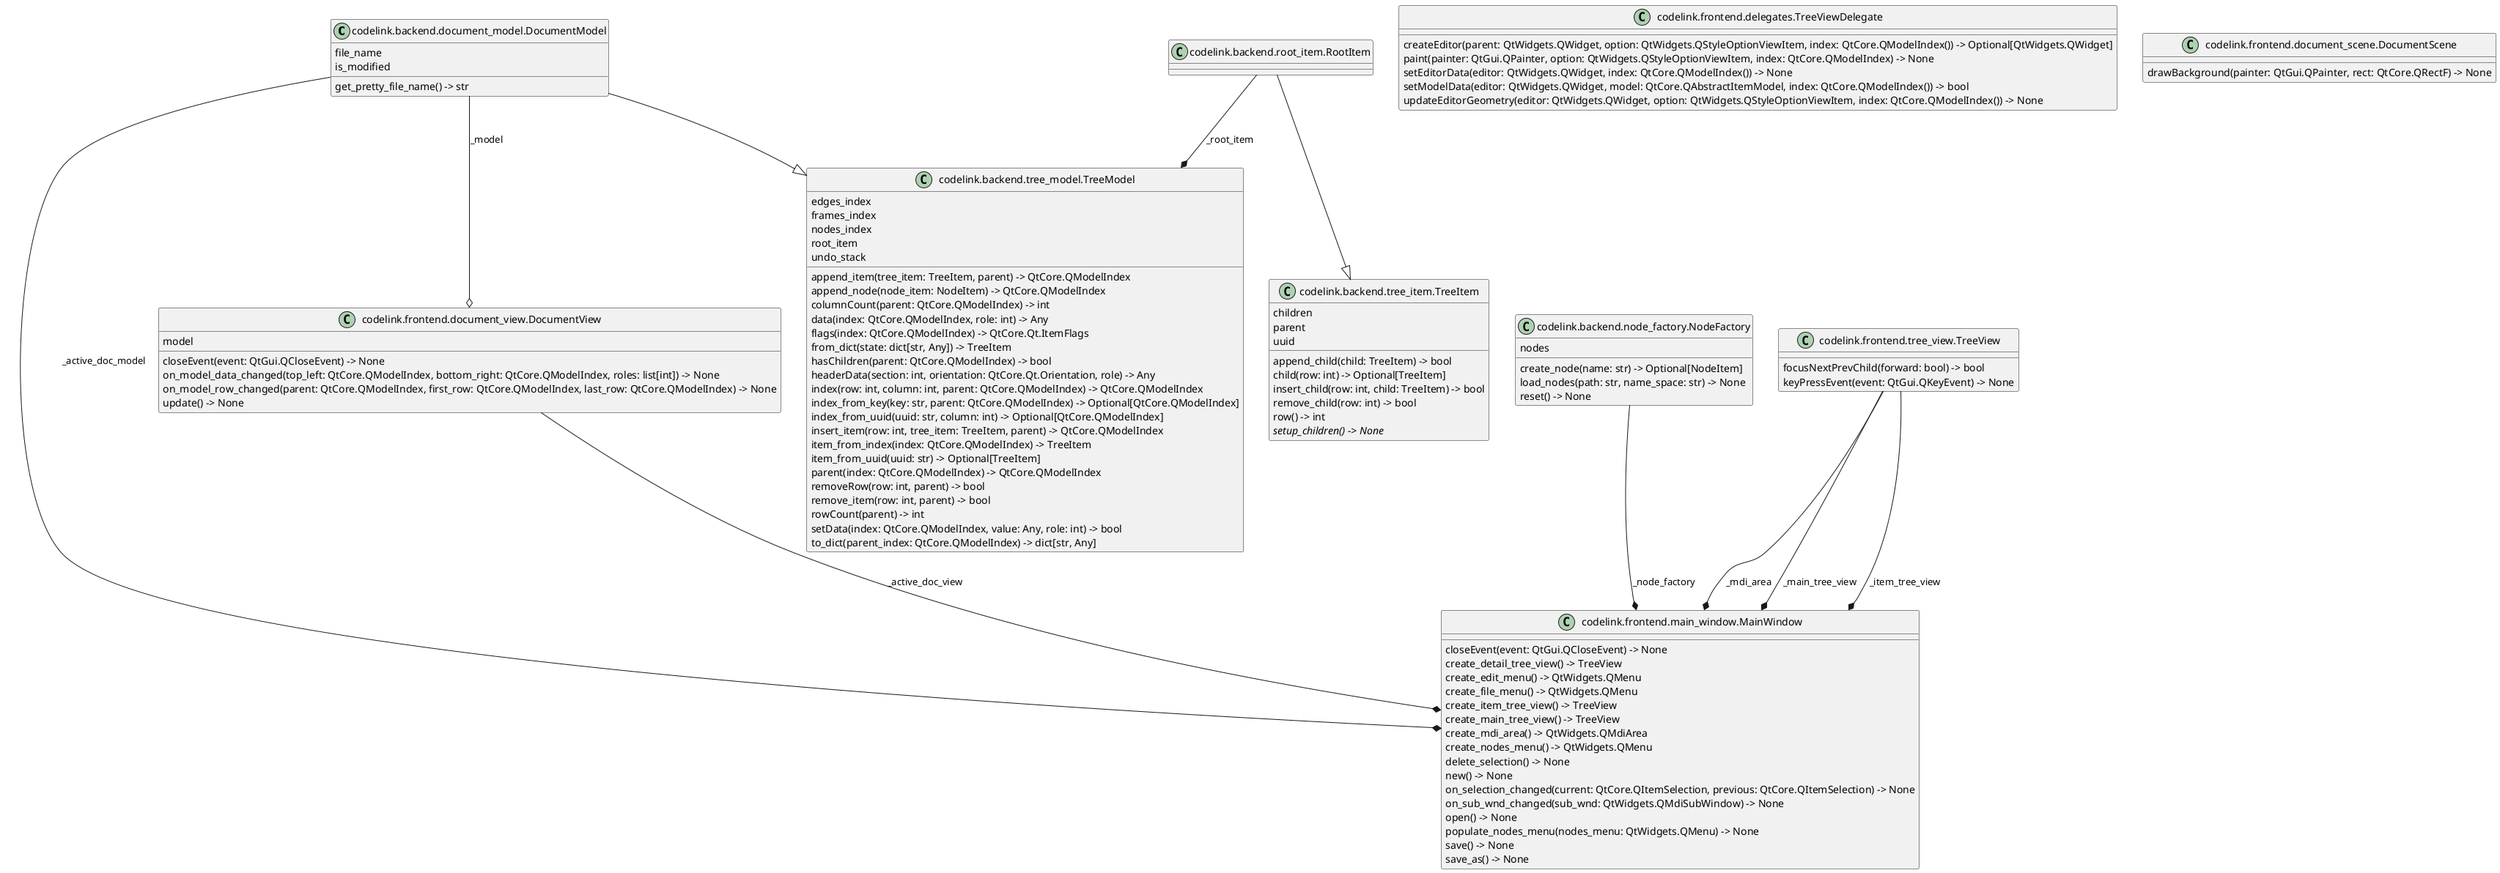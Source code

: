@startuml classes
set namespaceSeparator none
class "codelink.backend.document_model.DocumentModel" as codelink.backend.document_model.DocumentModel {
  file_name
  is_modified
  get_pretty_file_name() -> str
}
class "codelink.backend.node_factory.NodeFactory" as codelink.backend.node_factory.NodeFactory {
  nodes
  create_node(name: str) -> Optional[NodeItem]
  load_nodes(path: str, name_space: str) -> None
  reset() -> None
}
class "codelink.backend.root_item.RootItem" as codelink.backend.root_item.RootItem {
}
class "codelink.backend.tree_item.TreeItem" as codelink.backend.tree_item.TreeItem {
  children
  parent
  uuid
  append_child(child: TreeItem) -> bool
  child(row: int) -> Optional[TreeItem]
  insert_child(row: int, child: TreeItem) -> bool
  remove_child(row: int) -> bool
  row() -> int
  {abstract}setup_children() -> None
}
class "codelink.backend.tree_model.TreeModel" as codelink.backend.tree_model.TreeModel {
  edges_index
  frames_index
  nodes_index
  root_item
  undo_stack
  append_item(tree_item: TreeItem, parent) -> QtCore.QModelIndex
  append_node(node_item: NodeItem) -> QtCore.QModelIndex
  columnCount(parent: QtCore.QModelIndex) -> int
  data(index: QtCore.QModelIndex, role: int) -> Any
  flags(index: QtCore.QModelIndex) -> QtCore.Qt.ItemFlags
  from_dict(state: dict[str, Any]) -> TreeItem
  hasChildren(parent: QtCore.QModelIndex) -> bool
  headerData(section: int, orientation: QtCore.Qt.Orientation, role) -> Any
  index(row: int, column: int, parent: QtCore.QModelIndex) -> QtCore.QModelIndex
  index_from_key(key: str, parent: QtCore.QModelIndex) -> Optional[QtCore.QModelIndex]
  index_from_uuid(uuid: str, column: int) -> Optional[QtCore.QModelIndex]
  insert_item(row: int, tree_item: TreeItem, parent) -> QtCore.QModelIndex
  item_from_index(index: QtCore.QModelIndex) -> TreeItem
  item_from_uuid(uuid: str) -> Optional[TreeItem]
  parent(index: QtCore.QModelIndex) -> QtCore.QModelIndex
  removeRow(row: int, parent) -> bool
  remove_item(row: int, parent) -> bool
  rowCount(parent) -> int
  setData(index: QtCore.QModelIndex, value: Any, role: int) -> bool
  to_dict(parent_index: QtCore.QModelIndex) -> dict[str, Any]
}
class "codelink.frontend.delegates.TreeViewDelegate" as codelink.frontend.delegates.TreeViewDelegate {
  createEditor(parent: QtWidgets.QWidget, option: QtWidgets.QStyleOptionViewItem, index: QtCore.QModelIndex()) -> Optional[QtWidgets.QWidget]
  paint(painter: QtGui.QPainter, option: QtWidgets.QStyleOptionViewItem, index: QtCore.QModelIndex) -> None
  setEditorData(editor: QtWidgets.QWidget, index: QtCore.QModelIndex()) -> None
  setModelData(editor: QtWidgets.QWidget, model: QtCore.QAbstractItemModel, index: QtCore.QModelIndex()) -> bool
  updateEditorGeometry(editor: QtWidgets.QWidget, option: QtWidgets.QStyleOptionViewItem, index: QtCore.QModelIndex()) -> None
}
class "codelink.frontend.document_scene.DocumentScene" as codelink.frontend.document_scene.DocumentScene {
  drawBackground(painter: QtGui.QPainter, rect: QtCore.QRectF) -> None
}
class "codelink.frontend.document_view.DocumentView" as codelink.frontend.document_view.DocumentView {
  model
  closeEvent(event: QtGui.QCloseEvent) -> None
  on_model_data_changed(top_left: QtCore.QModelIndex, bottom_right: QtCore.QModelIndex, roles: list[int]) -> None
  on_model_row_changed(parent: QtCore.QModelIndex, first_row: QtCore.QModelIndex, last_row: QtCore.QModelIndex) -> None
  update() -> None
}
class "codelink.frontend.main_window.MainWindow" as codelink.frontend.main_window.MainWindow {
  closeEvent(event: QtGui.QCloseEvent) -> None
  create_detail_tree_view() -> TreeView
  create_edit_menu() -> QtWidgets.QMenu
  create_file_menu() -> QtWidgets.QMenu
  create_item_tree_view() -> TreeView
  create_main_tree_view() -> TreeView
  create_mdi_area() -> QtWidgets.QMdiArea
  create_nodes_menu() -> QtWidgets.QMenu
  delete_selection() -> None
  new() -> None
  on_selection_changed(current: QtCore.QItemSelection, previous: QtCore.QItemSelection) -> None
  on_sub_wnd_changed(sub_wnd: QtWidgets.QMdiSubWindow) -> None
  open() -> None
  populate_nodes_menu(nodes_menu: QtWidgets.QMenu) -> None
  save() -> None
  save_as() -> None
}
class "codelink.frontend.tree_view.TreeView" as codelink.frontend.tree_view.TreeView {
  focusNextPrevChild(forward: bool) -> bool
  keyPressEvent(event: QtGui.QKeyEvent) -> None
}
codelink.backend.document_model.DocumentModel --|> codelink.backend.tree_model.TreeModel
codelink.backend.root_item.RootItem --|> codelink.backend.tree_item.TreeItem
codelink.backend.document_model.DocumentModel --* codelink.frontend.main_window.MainWindow : _active_doc_model
codelink.backend.node_factory.NodeFactory --* codelink.frontend.main_window.MainWindow : _node_factory
codelink.backend.root_item.RootItem --* codelink.backend.tree_model.TreeModel : _root_item
codelink.frontend.document_view.DocumentView --* codelink.frontend.main_window.MainWindow : _active_doc_view
codelink.frontend.tree_view.TreeView --* codelink.frontend.main_window.MainWindow : _mdi_area
codelink.frontend.tree_view.TreeView --* codelink.frontend.main_window.MainWindow : _main_tree_view
codelink.frontend.tree_view.TreeView --* codelink.frontend.main_window.MainWindow : _item_tree_view
codelink.backend.document_model.DocumentModel --o codelink.frontend.document_view.DocumentView : _model
@enduml
